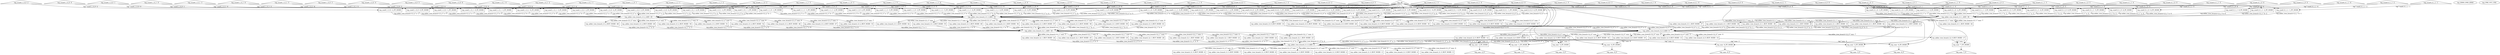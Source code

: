 digraph G {
	ranksep=.25;
	"top_clk" [shape=triangle];
	"top_clk" -> "top_sum0_0_0_0~0_FF_NODE";
	"top_sum0_0_0_0~0_FF_NODE" [shape=box];
	"top_sum0_0_0_0~0_FF_NODE" -> "top_adder_tree_branch_L3_0_ADD~27"[label="top.adder_tree_branch+L3_0^a~0"];
	"top_adder_tree_branch_L3_0_ADD~27"
	"top_adder_tree_branch_L3_0_ADD~27" -> "top_adder_tree_branch_L3_0_BUF_NODE~28"[label="top.adder_tree_branch+L3_0^sum~0"];
	"top_adder_tree_branch_L3_0_BUF_NODE~28" [shape=box];
	"top_adder_tree_branch_L3_0_BUF_NODE~28" -> "top_adder_tree_branch_L2_0_ADD~9"[label="top.adder_tree_branch+L2_0^a~0"];
	"top_adder_tree_branch_L2_0_ADD~9"
	"top_adder_tree_branch_L2_0_ADD~9" -> "top_adder_tree_branch_L2_0_BUF_NODE~10"[label="top.adder_tree_branch+L2_0^sum~0"];
	"top_adder_tree_branch_L2_0_BUF_NODE~10" [shape=box];
	"top_adder_tree_branch_L2_0_BUF_NODE~10" -> "top_sum~0_FF_NODE"[label="top^sum~0"];
	"top_sum~0_FF_NODE" [shape=box];
	"top_sum~0_FF_NODE" -> "top_sum~0_O";
	"top_sum~0_O" [shape=triangle];
	"top_adder_tree_branch_L2_0_BUF_NODE~10" -> "top_adder_tree_branch_L1_0_ADD~0"[label="top.adder_tree_branch+L1_0^a~0"];
	"top_adder_tree_branch_L1_0_ADD~0"
	"top_adder_tree_branch_L1_0_ADD~0" -> "top_adder_tree_branch_L1_0_BUF_NODE~1"[label="top.adder_tree_branch+L1_0^sum~0"];
	"top_adder_tree_branch_L1_0_BUF_NODE~1" [shape=box];
	"top_adder_tree_branch_L1_0_ADD~0" -> "top_adder_tree_branch_L1_0_BUF_NODE~2"[label="top.adder_tree_branch+L1_0^sum~1"];
	"top_adder_tree_branch_L1_0_BUF_NODE~2" [shape=box];
	"top_adder_tree_branch_L1_0_ADD~0" -> "top_adder_tree_branch_L1_0_BUF_NODE~3"[label="top.adder_tree_branch+L1_0^sum~2"];
	"top_adder_tree_branch_L1_0_BUF_NODE~3" [shape=box];
	"top_adder_tree_branch_L1_0_ADD~0" -> "top_adder_tree_branch_L1_0_BUF_NODE~4"[label="top.adder_tree_branch+L1_0^sum~3"];
	"top_adder_tree_branch_L1_0_BUF_NODE~4" [shape=box];
	"top_adder_tree_branch_L1_0_ADD~0" -> "top_adder_tree_branch_L1_0_BUF_NODE~5"[label="top.adder_tree_branch+L1_0^sum~4"];
	"top_adder_tree_branch_L1_0_BUF_NODE~5" [shape=box];
	"top_adder_tree_branch_L1_0_ADD~0" -> "top_adder_tree_branch_L1_0_BUF_NODE~6"[label="top.adder_tree_branch+L1_0^sum~5"];
	"top_adder_tree_branch_L1_0_BUF_NODE~6" [shape=box];
	"top_adder_tree_branch_L1_0_ADD~0" -> "top_adder_tree_branch_L1_0_BUF_NODE~7"[label="top.adder_tree_branch+L1_0^sum~6"];
	"top_adder_tree_branch_L1_0_BUF_NODE~7" [shape=box];
	"top_adder_tree_branch_L1_0_ADD~0" -> "top_adder_tree_branch_L1_0_BUF_NODE~8"[label="top.adder_tree_branch+L1_0^sum~7"];
	"top_adder_tree_branch_L1_0_BUF_NODE~8" [shape=box];
	"top_adder_tree_branch_L2_0_ADD~9" -> "top_adder_tree_branch_L2_0_BUF_NODE~11"[label="top.adder_tree_branch+L2_0^sum~1"];
	"top_adder_tree_branch_L2_0_BUF_NODE~11" [shape=box];
	"top_adder_tree_branch_L2_0_BUF_NODE~11" -> "top_sum~1_FF_NODE"[label="top^sum~1"];
	"top_sum~1_FF_NODE" [shape=box];
	"top_sum~1_FF_NODE" -> "top_sum~1_O";
	"top_sum~1_O" [shape=triangle];
	"top_adder_tree_branch_L2_0_BUF_NODE~11" -> "top_adder_tree_branch_L1_0_ADD~0"[label="top.adder_tree_branch+L1_0^a~1"];
	"top_adder_tree_branch_L2_0_ADD~9" -> "top_adder_tree_branch_L2_0_BUF_NODE~12"[label="top.adder_tree_branch+L2_0^sum~2"];
	"top_adder_tree_branch_L2_0_BUF_NODE~12" [shape=box];
	"top_adder_tree_branch_L2_0_BUF_NODE~12" -> "top_sum~2_FF_NODE"[label="top^sum~2"];
	"top_sum~2_FF_NODE" [shape=box];
	"top_sum~2_FF_NODE" -> "top_sum~2_O";
	"top_sum~2_O" [shape=triangle];
	"top_adder_tree_branch_L2_0_BUF_NODE~12" -> "top_adder_tree_branch_L1_0_ADD~0"[label="top.adder_tree_branch+L1_0^a~2"];
	"top_adder_tree_branch_L2_0_ADD~9" -> "top_adder_tree_branch_L2_0_BUF_NODE~13"[label="top.adder_tree_branch+L2_0^sum~3"];
	"top_adder_tree_branch_L2_0_BUF_NODE~13" [shape=box];
	"top_adder_tree_branch_L2_0_BUF_NODE~13" -> "top_sum~3_FF_NODE"[label="top^sum~3"];
	"top_sum~3_FF_NODE" [shape=box];
	"top_sum~3_FF_NODE" -> "top_sum~3_O";
	"top_sum~3_O" [shape=triangle];
	"top_adder_tree_branch_L2_0_BUF_NODE~13" -> "top_adder_tree_branch_L1_0_ADD~0"[label="top.adder_tree_branch+L1_0^a~3"];
	"top_adder_tree_branch_L2_0_ADD~9" -> "top_adder_tree_branch_L2_0_BUF_NODE~14"[label="top.adder_tree_branch+L2_0^sum~4"];
	"top_adder_tree_branch_L2_0_BUF_NODE~14" [shape=box];
	"top_adder_tree_branch_L2_0_BUF_NODE~14" -> "top_sum~4_FF_NODE"[label="top^sum~4"];
	"top_sum~4_FF_NODE" [shape=box];
	"top_sum~4_FF_NODE" -> "top_sum~4_O";
	"top_sum~4_O" [shape=triangle];
	"top_adder_tree_branch_L2_0_BUF_NODE~14" -> "top_adder_tree_branch_L1_0_ADD~0"[label="top.adder_tree_branch+L1_0^a~4"];
	"top_adder_tree_branch_L2_0_ADD~9" -> "top_adder_tree_branch_L2_0_BUF_NODE~15"[label="top.adder_tree_branch+L2_0^sum~5"];
	"top_adder_tree_branch_L2_0_BUF_NODE~15" [shape=box];
	"top_adder_tree_branch_L2_0_BUF_NODE~15" -> "top_sum~5_FF_NODE"[label="top^sum~5"];
	"top_sum~5_FF_NODE" [shape=box];
	"top_sum~5_FF_NODE" -> "top_sum~5_O";
	"top_sum~5_O" [shape=triangle];
	"top_adder_tree_branch_L2_0_BUF_NODE~15" -> "top_adder_tree_branch_L1_0_ADD~0"[label="top.adder_tree_branch+L1_0^a~5"];
	"top_adder_tree_branch_L2_0_ADD~9" -> "top_adder_tree_branch_L2_0_BUF_NODE~16"[label="top.adder_tree_branch+L2_0^sum~6"];
	"top_adder_tree_branch_L2_0_BUF_NODE~16" [shape=box];
	"top_adder_tree_branch_L2_0_BUF_NODE~16" -> "top_sum~6_FF_NODE"[label="top^sum~6"];
	"top_sum~6_FF_NODE" [shape=box];
	"top_sum~6_FF_NODE" -> "top_sum~6_O";
	"top_sum~6_O" [shape=triangle];
	"top_adder_tree_branch_L2_0_BUF_NODE~16" -> "top_adder_tree_branch_L1_0_ADD~0"[label="top.adder_tree_branch+L1_0^a~6"];
	"top_adder_tree_branch_L2_0_ADD~9" -> "top_adder_tree_branch_L2_0_BUF_NODE~17"[label="top.adder_tree_branch+L2_0^sum~7"];
	"top_adder_tree_branch_L2_0_BUF_NODE~17" [shape=box];
	"top_adder_tree_branch_L2_0_BUF_NODE~17" -> "top_sum~7_FF_NODE"[label="top^sum~7"];
	"top_sum~7_FF_NODE" [shape=box];
	"top_sum~7_FF_NODE" -> "top_sum~7_O";
	"top_sum~7_O" [shape=triangle];
	"top_adder_tree_branch_L3_0_ADD~27" -> "top_adder_tree_branch_L3_0_BUF_NODE~29"[label="top.adder_tree_branch+L3_0^sum~1"];
	"top_adder_tree_branch_L3_0_BUF_NODE~29" [shape=box];
	"top_adder_tree_branch_L3_0_BUF_NODE~29" -> "top_adder_tree_branch_L2_0_ADD~9"[label="top.adder_tree_branch+L2_0^a~1"];
	"top_adder_tree_branch_L3_0_ADD~27" -> "top_adder_tree_branch_L3_0_BUF_NODE~30"[label="top.adder_tree_branch+L3_0^sum~2"];
	"top_adder_tree_branch_L3_0_BUF_NODE~30" [shape=box];
	"top_adder_tree_branch_L3_0_BUF_NODE~30" -> "top_adder_tree_branch_L2_0_ADD~9"[label="top.adder_tree_branch+L2_0^a~2"];
	"top_adder_tree_branch_L3_0_ADD~27" -> "top_adder_tree_branch_L3_0_BUF_NODE~31"[label="top.adder_tree_branch+L3_0^sum~3"];
	"top_adder_tree_branch_L3_0_BUF_NODE~31" [shape=box];
	"top_adder_tree_branch_L3_0_BUF_NODE~31" -> "top_adder_tree_branch_L2_0_ADD~9"[label="top.adder_tree_branch+L2_0^a~3"];
	"top_adder_tree_branch_L3_0_ADD~27" -> "top_adder_tree_branch_L3_0_BUF_NODE~32"[label="top.adder_tree_branch+L3_0^sum~4"];
	"top_adder_tree_branch_L3_0_BUF_NODE~32" [shape=box];
	"top_adder_tree_branch_L3_0_BUF_NODE~32" -> "top_adder_tree_branch_L2_0_ADD~9"[label="top.adder_tree_branch+L2_0^a~4"];
	"top_adder_tree_branch_L3_0_ADD~27" -> "top_adder_tree_branch_L3_0_BUF_NODE~33"[label="top.adder_tree_branch+L3_0^sum~5"];
	"top_adder_tree_branch_L3_0_BUF_NODE~33" [shape=box];
	"top_adder_tree_branch_L3_0_BUF_NODE~33" -> "top_adder_tree_branch_L2_0_ADD~9"[label="top.adder_tree_branch+L2_0^a~5"];
	"top_adder_tree_branch_L3_0_ADD~27" -> "top_adder_tree_branch_L3_0_BUF_NODE~34"[label="top.adder_tree_branch+L3_0^sum~6"];
	"top_adder_tree_branch_L3_0_BUF_NODE~34" [shape=box];
	"top_adder_tree_branch_L3_0_BUF_NODE~34" -> "top_adder_tree_branch_L2_0_ADD~9"[label="top.adder_tree_branch+L2_0^a~6"];
	"top_adder_tree_branch_L3_0_ADD~27" -> "top_adder_tree_branch_L3_0_BUF_NODE~35"[label="top.adder_tree_branch+L3_0^sum~7"];
	"top_adder_tree_branch_L3_0_BUF_NODE~35" [shape=box];
	"top_clk" -> "top_sum0_0_0_0~1_FF_NODE";
	"top_sum0_0_0_0~1_FF_NODE" [shape=box];
	"top_sum0_0_0_0~1_FF_NODE" -> "top_adder_tree_branch_L3_0_ADD~27"[label="top.adder_tree_branch+L3_0^a~1"];
	"top_clk" -> "top_sum0_0_0_0~2_FF_NODE";
	"top_sum0_0_0_0~2_FF_NODE" [shape=box];
	"top_sum0_0_0_0~2_FF_NODE" -> "top_adder_tree_branch_L3_0_ADD~27"[label="top.adder_tree_branch+L3_0^a~2"];
	"top_clk" -> "top_sum0_0_0_0~3_FF_NODE";
	"top_sum0_0_0_0~3_FF_NODE" [shape=box];
	"top_sum0_0_0_0~3_FF_NODE" -> "top_adder_tree_branch_L3_0_ADD~27"[label="top.adder_tree_branch+L3_0^a~3"];
	"top_clk" -> "top_sum0_0_0_0~4_FF_NODE";
	"top_sum0_0_0_0~4_FF_NODE" [shape=box];
	"top_sum0_0_0_0~4_FF_NODE" -> "top_adder_tree_branch_L3_0_ADD~27"[label="top.adder_tree_branch+L3_0^a~4"];
	"top_clk" -> "top_sum0_0_0_0~5_FF_NODE";
	"top_sum0_0_0_0~5_FF_NODE" [shape=box];
	"top_sum0_0_0_0~5_FF_NODE" -> "top_adder_tree_branch_L3_0_ADD~27"[label="top.adder_tree_branch+L3_0^a~5"];
	"top_clk" -> "top_sum0_0_0_0~6_FF_NODE";
	"top_sum0_0_0_0~6_FF_NODE" [shape=box];
	"top_sum0_0_0_0~6_FF_NODE" -> "top_adder_tree_branch_L3_0_ADD~27"[label="top.adder_tree_branch+L3_0^a~6"];
	"top_clk" -> "top_sum0_0_0_1~0_FF_NODE";
	"top_sum0_0_0_1~0_FF_NODE" [shape=box];
	"top_sum0_0_0_1~0_FF_NODE" -> "top_adder_tree_branch_L3_0_ADD~27"[label="top.adder_tree_branch+L3_0^b~0"];
	"top_clk" -> "top_sum0_0_0_1~1_FF_NODE";
	"top_sum0_0_0_1~1_FF_NODE" [shape=box];
	"top_sum0_0_0_1~1_FF_NODE" -> "top_adder_tree_branch_L3_0_ADD~27"[label="top.adder_tree_branch+L3_0^b~1"];
	"top_clk" -> "top_sum0_0_0_1~2_FF_NODE";
	"top_sum0_0_0_1~2_FF_NODE" [shape=box];
	"top_sum0_0_0_1~2_FF_NODE" -> "top_adder_tree_branch_L3_0_ADD~27"[label="top.adder_tree_branch+L3_0^b~2"];
	"top_clk" -> "top_sum0_0_0_1~3_FF_NODE";
	"top_sum0_0_0_1~3_FF_NODE" [shape=box];
	"top_sum0_0_0_1~3_FF_NODE" -> "top_adder_tree_branch_L3_0_ADD~27"[label="top.adder_tree_branch+L3_0^b~3"];
	"top_clk" -> "top_sum0_0_0_1~4_FF_NODE";
	"top_sum0_0_0_1~4_FF_NODE" [shape=box];
	"top_sum0_0_0_1~4_FF_NODE" -> "top_adder_tree_branch_L3_0_ADD~27"[label="top.adder_tree_branch+L3_0^b~4"];
	"top_clk" -> "top_sum0_0_0_1~5_FF_NODE";
	"top_sum0_0_0_1~5_FF_NODE" [shape=box];
	"top_sum0_0_0_1~5_FF_NODE" -> "top_adder_tree_branch_L3_0_ADD~27"[label="top.adder_tree_branch+L3_0^b~5"];
	"top_clk" -> "top_sum0_0_0_1~6_FF_NODE";
	"top_sum0_0_0_1~6_FF_NODE" [shape=box];
	"top_sum0_0_0_1~6_FF_NODE" -> "top_adder_tree_branch_L3_0_ADD~27"[label="top.adder_tree_branch+L3_0^b~6"];
	"top_clk" -> "top_sum0_0_1_0~0_FF_NODE";
	"top_sum0_0_1_0~0_FF_NODE" [shape=box];
	"top_sum0_0_1_0~0_FF_NODE" -> "top_adder_tree_branch_L3_1_ADD~36"[label="top.adder_tree_branch+L3_1^a~0"];
	"top_adder_tree_branch_L3_1_ADD~36"
	"top_adder_tree_branch_L3_1_ADD~36" -> "top_adder_tree_branch_L3_1_BUF_NODE~37"[label="top.adder_tree_branch+L3_1^sum~0"];
	"top_adder_tree_branch_L3_1_BUF_NODE~37" [shape=box];
	"top_adder_tree_branch_L3_1_BUF_NODE~37" -> "top_adder_tree_branch_L2_0_ADD~9"[label="top.adder_tree_branch+L2_0^b~0"];
	"top_adder_tree_branch_L3_1_ADD~36" -> "top_adder_tree_branch_L3_1_BUF_NODE~38"[label="top.adder_tree_branch+L3_1^sum~1"];
	"top_adder_tree_branch_L3_1_BUF_NODE~38" [shape=box];
	"top_adder_tree_branch_L3_1_BUF_NODE~38" -> "top_adder_tree_branch_L2_0_ADD~9"[label="top.adder_tree_branch+L2_0^b~1"];
	"top_adder_tree_branch_L3_1_ADD~36" -> "top_adder_tree_branch_L3_1_BUF_NODE~39"[label="top.adder_tree_branch+L3_1^sum~2"];
	"top_adder_tree_branch_L3_1_BUF_NODE~39" [shape=box];
	"top_adder_tree_branch_L3_1_BUF_NODE~39" -> "top_adder_tree_branch_L2_0_ADD~9"[label="top.adder_tree_branch+L2_0^b~2"];
	"top_adder_tree_branch_L3_1_ADD~36" -> "top_adder_tree_branch_L3_1_BUF_NODE~40"[label="top.adder_tree_branch+L3_1^sum~3"];
	"top_adder_tree_branch_L3_1_BUF_NODE~40" [shape=box];
	"top_adder_tree_branch_L3_1_BUF_NODE~40" -> "top_adder_tree_branch_L2_0_ADD~9"[label="top.adder_tree_branch+L2_0^b~3"];
	"top_adder_tree_branch_L3_1_ADD~36" -> "top_adder_tree_branch_L3_1_BUF_NODE~41"[label="top.adder_tree_branch+L3_1^sum~4"];
	"top_adder_tree_branch_L3_1_BUF_NODE~41" [shape=box];
	"top_adder_tree_branch_L3_1_BUF_NODE~41" -> "top_adder_tree_branch_L2_0_ADD~9"[label="top.adder_tree_branch+L2_0^b~4"];
	"top_adder_tree_branch_L3_1_ADD~36" -> "top_adder_tree_branch_L3_1_BUF_NODE~42"[label="top.adder_tree_branch+L3_1^sum~5"];
	"top_adder_tree_branch_L3_1_BUF_NODE~42" [shape=box];
	"top_adder_tree_branch_L3_1_BUF_NODE~42" -> "top_adder_tree_branch_L2_0_ADD~9"[label="top.adder_tree_branch+L2_0^b~5"];
	"top_adder_tree_branch_L3_1_ADD~36" -> "top_adder_tree_branch_L3_1_BUF_NODE~43"[label="top.adder_tree_branch+L3_1^sum~6"];
	"top_adder_tree_branch_L3_1_BUF_NODE~43" [shape=box];
	"top_adder_tree_branch_L3_1_BUF_NODE~43" -> "top_adder_tree_branch_L2_0_ADD~9"[label="top.adder_tree_branch+L2_0^b~6"];
	"top_adder_tree_branch_L3_1_ADD~36" -> "top_adder_tree_branch_L3_1_BUF_NODE~44"[label="top.adder_tree_branch+L3_1^sum~7"];
	"top_adder_tree_branch_L3_1_BUF_NODE~44" [shape=box];
	"top_clk" -> "top_sum0_0_1_0~1_FF_NODE";
	"top_sum0_0_1_0~1_FF_NODE" [shape=box];
	"top_sum0_0_1_0~1_FF_NODE" -> "top_adder_tree_branch_L3_1_ADD~36"[label="top.adder_tree_branch+L3_1^a~1"];
	"top_clk" -> "top_sum0_0_1_0~2_FF_NODE";
	"top_sum0_0_1_0~2_FF_NODE" [shape=box];
	"top_sum0_0_1_0~2_FF_NODE" -> "top_adder_tree_branch_L3_1_ADD~36"[label="top.adder_tree_branch+L3_1^a~2"];
	"top_clk" -> "top_sum0_0_1_0~3_FF_NODE";
	"top_sum0_0_1_0~3_FF_NODE" [shape=box];
	"top_sum0_0_1_0~3_FF_NODE" -> "top_adder_tree_branch_L3_1_ADD~36"[label="top.adder_tree_branch+L3_1^a~3"];
	"top_clk" -> "top_sum0_0_1_0~4_FF_NODE";
	"top_sum0_0_1_0~4_FF_NODE" [shape=box];
	"top_sum0_0_1_0~4_FF_NODE" -> "top_adder_tree_branch_L3_1_ADD~36"[label="top.adder_tree_branch+L3_1^a~4"];
	"top_clk" -> "top_sum0_0_1_0~5_FF_NODE";
	"top_sum0_0_1_0~5_FF_NODE" [shape=box];
	"top_sum0_0_1_0~5_FF_NODE" -> "top_adder_tree_branch_L3_1_ADD~36"[label="top.adder_tree_branch+L3_1^a~5"];
	"top_clk" -> "top_sum0_0_1_0~6_FF_NODE";
	"top_sum0_0_1_0~6_FF_NODE" [shape=box];
	"top_sum0_0_1_0~6_FF_NODE" -> "top_adder_tree_branch_L3_1_ADD~36"[label="top.adder_tree_branch+L3_1^a~6"];
	"top_clk" -> "top_sum0_0_1_1~0_FF_NODE";
	"top_sum0_0_1_1~0_FF_NODE" [shape=box];
	"top_sum0_0_1_1~0_FF_NODE" -> "top_adder_tree_branch_L3_1_ADD~36"[label="top.adder_tree_branch+L3_1^b~0"];
	"top_clk" -> "top_sum0_0_1_1~1_FF_NODE";
	"top_sum0_0_1_1~1_FF_NODE" [shape=box];
	"top_sum0_0_1_1~1_FF_NODE" -> "top_adder_tree_branch_L3_1_ADD~36"[label="top.adder_tree_branch+L3_1^b~1"];
	"top_clk" -> "top_sum0_0_1_1~2_FF_NODE";
	"top_sum0_0_1_1~2_FF_NODE" [shape=box];
	"top_sum0_0_1_1~2_FF_NODE" -> "top_adder_tree_branch_L3_1_ADD~36"[label="top.adder_tree_branch+L3_1^b~2"];
	"top_clk" -> "top_sum0_0_1_1~3_FF_NODE";
	"top_sum0_0_1_1~3_FF_NODE" [shape=box];
	"top_sum0_0_1_1~3_FF_NODE" -> "top_adder_tree_branch_L3_1_ADD~36"[label="top.adder_tree_branch+L3_1^b~3"];
	"top_clk" -> "top_sum0_0_1_1~4_FF_NODE";
	"top_sum0_0_1_1~4_FF_NODE" [shape=box];
	"top_sum0_0_1_1~4_FF_NODE" -> "top_adder_tree_branch_L3_1_ADD~36"[label="top.adder_tree_branch+L3_1^b~4"];
	"top_clk" -> "top_sum0_0_1_1~5_FF_NODE";
	"top_sum0_0_1_1~5_FF_NODE" [shape=box];
	"top_sum0_0_1_1~5_FF_NODE" -> "top_adder_tree_branch_L3_1_ADD~36"[label="top.adder_tree_branch+L3_1^b~5"];
	"top_clk" -> "top_sum0_0_1_1~6_FF_NODE";
	"top_sum0_0_1_1~6_FF_NODE" [shape=box];
	"top_sum0_0_1_1~6_FF_NODE" -> "top_adder_tree_branch_L3_1_ADD~36"[label="top.adder_tree_branch+L3_1^b~6"];
	"top_clk" -> "top_sum0_1_0_0~0_FF_NODE";
	"top_sum0_1_0_0~0_FF_NODE" [shape=box];
	"top_sum0_1_0_0~0_FF_NODE" -> "top_adder_tree_branch_L3_2_ADD~45"[label="top.adder_tree_branch+L3_2^a~0"];
	"top_adder_tree_branch_L3_2_ADD~45"
	"top_adder_tree_branch_L3_2_ADD~45" -> "top_adder_tree_branch_L3_2_BUF_NODE~46"[label="top.adder_tree_branch+L3_2^sum~0"];
	"top_adder_tree_branch_L3_2_BUF_NODE~46" [shape=box];
	"top_adder_tree_branch_L3_2_BUF_NODE~46" -> "top_adder_tree_branch_L2_1_ADD~18"[label="top.adder_tree_branch+L2_1^a~0"];
	"top_adder_tree_branch_L2_1_ADD~18"
	"top_adder_tree_branch_L2_1_ADD~18" -> "top_adder_tree_branch_L2_1_BUF_NODE~19"[label="top.adder_tree_branch+L2_1^sum~0"];
	"top_adder_tree_branch_L2_1_BUF_NODE~19" [shape=box];
	"top_adder_tree_branch_L2_1_BUF_NODE~19" -> "top_adder_tree_branch_L1_0_ADD~0"[label="top.adder_tree_branch+L1_0^b~0"];
	"top_adder_tree_branch_L2_1_ADD~18" -> "top_adder_tree_branch_L2_1_BUF_NODE~20"[label="top.adder_tree_branch+L2_1^sum~1"];
	"top_adder_tree_branch_L2_1_BUF_NODE~20" [shape=box];
	"top_adder_tree_branch_L2_1_BUF_NODE~20" -> "top_adder_tree_branch_L1_0_ADD~0"[label="top.adder_tree_branch+L1_0^b~1"];
	"top_adder_tree_branch_L2_1_ADD~18" -> "top_adder_tree_branch_L2_1_BUF_NODE~21"[label="top.adder_tree_branch+L2_1^sum~2"];
	"top_adder_tree_branch_L2_1_BUF_NODE~21" [shape=box];
	"top_adder_tree_branch_L2_1_BUF_NODE~21" -> "top_adder_tree_branch_L1_0_ADD~0"[label="top.adder_tree_branch+L1_0^b~2"];
	"top_adder_tree_branch_L2_1_ADD~18" -> "top_adder_tree_branch_L2_1_BUF_NODE~22"[label="top.adder_tree_branch+L2_1^sum~3"];
	"top_adder_tree_branch_L2_1_BUF_NODE~22" [shape=box];
	"top_adder_tree_branch_L2_1_BUF_NODE~22" -> "top_adder_tree_branch_L1_0_ADD~0"[label="top.adder_tree_branch+L1_0^b~3"];
	"top_adder_tree_branch_L2_1_ADD~18" -> "top_adder_tree_branch_L2_1_BUF_NODE~23"[label="top.adder_tree_branch+L2_1^sum~4"];
	"top_adder_tree_branch_L2_1_BUF_NODE~23" [shape=box];
	"top_adder_tree_branch_L2_1_BUF_NODE~23" -> "top_adder_tree_branch_L1_0_ADD~0"[label="top.adder_tree_branch+L1_0^b~4"];
	"top_adder_tree_branch_L2_1_ADD~18" -> "top_adder_tree_branch_L2_1_BUF_NODE~24"[label="top.adder_tree_branch+L2_1^sum~5"];
	"top_adder_tree_branch_L2_1_BUF_NODE~24" [shape=box];
	"top_adder_tree_branch_L2_1_BUF_NODE~24" -> "top_adder_tree_branch_L1_0_ADD~0"[label="top.adder_tree_branch+L1_0^b~5"];
	"top_adder_tree_branch_L2_1_ADD~18" -> "top_adder_tree_branch_L2_1_BUF_NODE~25"[label="top.adder_tree_branch+L2_1^sum~6"];
	"top_adder_tree_branch_L2_1_BUF_NODE~25" [shape=box];
	"top_adder_tree_branch_L2_1_BUF_NODE~25" -> "top_adder_tree_branch_L1_0_ADD~0"[label="top.adder_tree_branch+L1_0^b~6"];
	"top_adder_tree_branch_L2_1_ADD~18" -> "top_adder_tree_branch_L2_1_BUF_NODE~26"[label="top.adder_tree_branch+L2_1^sum~7"];
	"top_adder_tree_branch_L2_1_BUF_NODE~26" [shape=box];
	"top_adder_tree_branch_L3_2_ADD~45" -> "top_adder_tree_branch_L3_2_BUF_NODE~47"[label="top.adder_tree_branch+L3_2^sum~1"];
	"top_adder_tree_branch_L3_2_BUF_NODE~47" [shape=box];
	"top_adder_tree_branch_L3_2_BUF_NODE~47" -> "top_adder_tree_branch_L2_1_ADD~18"[label="top.adder_tree_branch+L2_1^a~1"];
	"top_adder_tree_branch_L3_2_ADD~45" -> "top_adder_tree_branch_L3_2_BUF_NODE~48"[label="top.adder_tree_branch+L3_2^sum~2"];
	"top_adder_tree_branch_L3_2_BUF_NODE~48" [shape=box];
	"top_adder_tree_branch_L3_2_BUF_NODE~48" -> "top_adder_tree_branch_L2_1_ADD~18"[label="top.adder_tree_branch+L2_1^a~2"];
	"top_adder_tree_branch_L3_2_ADD~45" -> "top_adder_tree_branch_L3_2_BUF_NODE~49"[label="top.adder_tree_branch+L3_2^sum~3"];
	"top_adder_tree_branch_L3_2_BUF_NODE~49" [shape=box];
	"top_adder_tree_branch_L3_2_BUF_NODE~49" -> "top_adder_tree_branch_L2_1_ADD~18"[label="top.adder_tree_branch+L2_1^a~3"];
	"top_adder_tree_branch_L3_2_ADD~45" -> "top_adder_tree_branch_L3_2_BUF_NODE~50"[label="top.adder_tree_branch+L3_2^sum~4"];
	"top_adder_tree_branch_L3_2_BUF_NODE~50" [shape=box];
	"top_adder_tree_branch_L3_2_BUF_NODE~50" -> "top_adder_tree_branch_L2_1_ADD~18"[label="top.adder_tree_branch+L2_1^a~4"];
	"top_adder_tree_branch_L3_2_ADD~45" -> "top_adder_tree_branch_L3_2_BUF_NODE~51"[label="top.adder_tree_branch+L3_2^sum~5"];
	"top_adder_tree_branch_L3_2_BUF_NODE~51" [shape=box];
	"top_adder_tree_branch_L3_2_BUF_NODE~51" -> "top_adder_tree_branch_L2_1_ADD~18"[label="top.adder_tree_branch+L2_1^a~5"];
	"top_adder_tree_branch_L3_2_ADD~45" -> "top_adder_tree_branch_L3_2_BUF_NODE~52"[label="top.adder_tree_branch+L3_2^sum~6"];
	"top_adder_tree_branch_L3_2_BUF_NODE~52" [shape=box];
	"top_adder_tree_branch_L3_2_BUF_NODE~52" -> "top_adder_tree_branch_L2_1_ADD~18"[label="top.adder_tree_branch+L2_1^a~6"];
	"top_adder_tree_branch_L3_2_ADD~45" -> "top_adder_tree_branch_L3_2_BUF_NODE~53"[label="top.adder_tree_branch+L3_2^sum~7"];
	"top_adder_tree_branch_L3_2_BUF_NODE~53" [shape=box];
	"top_clk" -> "top_sum0_1_0_0~1_FF_NODE";
	"top_sum0_1_0_0~1_FF_NODE" [shape=box];
	"top_sum0_1_0_0~1_FF_NODE" -> "top_adder_tree_branch_L3_2_ADD~45"[label="top.adder_tree_branch+L3_2^a~1"];
	"top_clk" -> "top_sum0_1_0_0~2_FF_NODE";
	"top_sum0_1_0_0~2_FF_NODE" [shape=box];
	"top_sum0_1_0_0~2_FF_NODE" -> "top_adder_tree_branch_L3_2_ADD~45"[label="top.adder_tree_branch+L3_2^a~2"];
	"top_clk" -> "top_sum0_1_0_0~3_FF_NODE";
	"top_sum0_1_0_0~3_FF_NODE" [shape=box];
	"top_sum0_1_0_0~3_FF_NODE" -> "top_adder_tree_branch_L3_2_ADD~45"[label="top.adder_tree_branch+L3_2^a~3"];
	"top_clk" -> "top_sum0_1_0_0~4_FF_NODE";
	"top_sum0_1_0_0~4_FF_NODE" [shape=box];
	"top_sum0_1_0_0~4_FF_NODE" -> "top_adder_tree_branch_L3_2_ADD~45"[label="top.adder_tree_branch+L3_2^a~4"];
	"top_clk" -> "top_sum0_1_0_0~5_FF_NODE";
	"top_sum0_1_0_0~5_FF_NODE" [shape=box];
	"top_sum0_1_0_0~5_FF_NODE" -> "top_adder_tree_branch_L3_2_ADD~45"[label="top.adder_tree_branch+L3_2^a~5"];
	"top_clk" -> "top_sum0_1_0_0~6_FF_NODE";
	"top_sum0_1_0_0~6_FF_NODE" [shape=box];
	"top_sum0_1_0_0~6_FF_NODE" -> "top_adder_tree_branch_L3_2_ADD~45"[label="top.adder_tree_branch+L3_2^a~6"];
	"top_clk" -> "top_sum0_1_0_1~0_FF_NODE";
	"top_sum0_1_0_1~0_FF_NODE" [shape=box];
	"top_sum0_1_0_1~0_FF_NODE" -> "top_adder_tree_branch_L3_2_ADD~45"[label="top.adder_tree_branch+L3_2^b~0"];
	"top_clk" -> "top_sum0_1_0_1~1_FF_NODE";
	"top_sum0_1_0_1~1_FF_NODE" [shape=box];
	"top_sum0_1_0_1~1_FF_NODE" -> "top_adder_tree_branch_L3_2_ADD~45"[label="top.adder_tree_branch+L3_2^b~1"];
	"top_clk" -> "top_sum0_1_0_1~2_FF_NODE";
	"top_sum0_1_0_1~2_FF_NODE" [shape=box];
	"top_sum0_1_0_1~2_FF_NODE" -> "top_adder_tree_branch_L3_2_ADD~45"[label="top.adder_tree_branch+L3_2^b~2"];
	"top_clk" -> "top_sum0_1_0_1~3_FF_NODE";
	"top_sum0_1_0_1~3_FF_NODE" [shape=box];
	"top_sum0_1_0_1~3_FF_NODE" -> "top_adder_tree_branch_L3_2_ADD~45"[label="top.adder_tree_branch+L3_2^b~3"];
	"top_clk" -> "top_sum0_1_0_1~4_FF_NODE";
	"top_sum0_1_0_1~4_FF_NODE" [shape=box];
	"top_sum0_1_0_1~4_FF_NODE" -> "top_adder_tree_branch_L3_2_ADD~45"[label="top.adder_tree_branch+L3_2^b~4"];
	"top_clk" -> "top_sum0_1_0_1~5_FF_NODE";
	"top_sum0_1_0_1~5_FF_NODE" [shape=box];
	"top_sum0_1_0_1~5_FF_NODE" -> "top_adder_tree_branch_L3_2_ADD~45"[label="top.adder_tree_branch+L3_2^b~5"];
	"top_clk" -> "top_sum0_1_0_1~6_FF_NODE";
	"top_sum0_1_0_1~6_FF_NODE" [shape=box];
	"top_sum0_1_0_1~6_FF_NODE" -> "top_adder_tree_branch_L3_2_ADD~45"[label="top.adder_tree_branch+L3_2^b~6"];
	"top_clk" -> "top_sum0_1_1_0~0_FF_NODE";
	"top_sum0_1_1_0~0_FF_NODE" [shape=box];
	"top_sum0_1_1_0~0_FF_NODE" -> "top_adder_tree_branch_L3_3_ADD~54"[label="top.adder_tree_branch+L3_3^a~0"];
	"top_adder_tree_branch_L3_3_ADD~54"
	"top_adder_tree_branch_L3_3_ADD~54" -> "top_adder_tree_branch_L3_3_BUF_NODE~55"[label="top.adder_tree_branch+L3_3^sum~0"];
	"top_adder_tree_branch_L3_3_BUF_NODE~55" [shape=box];
	"top_adder_tree_branch_L3_3_BUF_NODE~55" -> "top_adder_tree_branch_L2_1_ADD~18"[label="top.adder_tree_branch+L2_1^b~0"];
	"top_adder_tree_branch_L3_3_ADD~54" -> "top_adder_tree_branch_L3_3_BUF_NODE~56"[label="top.adder_tree_branch+L3_3^sum~1"];
	"top_adder_tree_branch_L3_3_BUF_NODE~56" [shape=box];
	"top_adder_tree_branch_L3_3_BUF_NODE~56" -> "top_adder_tree_branch_L2_1_ADD~18"[label="top.adder_tree_branch+L2_1^b~1"];
	"top_adder_tree_branch_L3_3_ADD~54" -> "top_adder_tree_branch_L3_3_BUF_NODE~57"[label="top.adder_tree_branch+L3_3^sum~2"];
	"top_adder_tree_branch_L3_3_BUF_NODE~57" [shape=box];
	"top_adder_tree_branch_L3_3_BUF_NODE~57" -> "top_adder_tree_branch_L2_1_ADD~18"[label="top.adder_tree_branch+L2_1^b~2"];
	"top_adder_tree_branch_L3_3_ADD~54" -> "top_adder_tree_branch_L3_3_BUF_NODE~58"[label="top.adder_tree_branch+L3_3^sum~3"];
	"top_adder_tree_branch_L3_3_BUF_NODE~58" [shape=box];
	"top_adder_tree_branch_L3_3_BUF_NODE~58" -> "top_adder_tree_branch_L2_1_ADD~18"[label="top.adder_tree_branch+L2_1^b~3"];
	"top_adder_tree_branch_L3_3_ADD~54" -> "top_adder_tree_branch_L3_3_BUF_NODE~59"[label="top.adder_tree_branch+L3_3^sum~4"];
	"top_adder_tree_branch_L3_3_BUF_NODE~59" [shape=box];
	"top_adder_tree_branch_L3_3_BUF_NODE~59" -> "top_adder_tree_branch_L2_1_ADD~18"[label="top.adder_tree_branch+L2_1^b~4"];
	"top_adder_tree_branch_L3_3_ADD~54" -> "top_adder_tree_branch_L3_3_BUF_NODE~60"[label="top.adder_tree_branch+L3_3^sum~5"];
	"top_adder_tree_branch_L3_3_BUF_NODE~60" [shape=box];
	"top_adder_tree_branch_L3_3_BUF_NODE~60" -> "top_adder_tree_branch_L2_1_ADD~18"[label="top.adder_tree_branch+L2_1^b~5"];
	"top_adder_tree_branch_L3_3_ADD~54" -> "top_adder_tree_branch_L3_3_BUF_NODE~61"[label="top.adder_tree_branch+L3_3^sum~6"];
	"top_adder_tree_branch_L3_3_BUF_NODE~61" [shape=box];
	"top_adder_tree_branch_L3_3_BUF_NODE~61" -> "top_adder_tree_branch_L2_1_ADD~18"[label="top.adder_tree_branch+L2_1^b~6"];
	"top_adder_tree_branch_L3_3_ADD~54" -> "top_adder_tree_branch_L3_3_BUF_NODE~62"[label="top.adder_tree_branch+L3_3^sum~7"];
	"top_adder_tree_branch_L3_3_BUF_NODE~62" [shape=box];
	"top_clk" -> "top_sum0_1_1_0~1_FF_NODE";
	"top_sum0_1_1_0~1_FF_NODE" [shape=box];
	"top_sum0_1_1_0~1_FF_NODE" -> "top_adder_tree_branch_L3_3_ADD~54"[label="top.adder_tree_branch+L3_3^a~1"];
	"top_clk" -> "top_sum0_1_1_0~2_FF_NODE";
	"top_sum0_1_1_0~2_FF_NODE" [shape=box];
	"top_sum0_1_1_0~2_FF_NODE" -> "top_adder_tree_branch_L3_3_ADD~54"[label="top.adder_tree_branch+L3_3^a~2"];
	"top_clk" -> "top_sum0_1_1_0~3_FF_NODE";
	"top_sum0_1_1_0~3_FF_NODE" [shape=box];
	"top_sum0_1_1_0~3_FF_NODE" -> "top_adder_tree_branch_L3_3_ADD~54"[label="top.adder_tree_branch+L3_3^a~3"];
	"top_clk" -> "top_sum0_1_1_0~4_FF_NODE";
	"top_sum0_1_1_0~4_FF_NODE" [shape=box];
	"top_sum0_1_1_0~4_FF_NODE" -> "top_adder_tree_branch_L3_3_ADD~54"[label="top.adder_tree_branch+L3_3^a~4"];
	"top_clk" -> "top_sum0_1_1_0~5_FF_NODE";
	"top_sum0_1_1_0~5_FF_NODE" [shape=box];
	"top_sum0_1_1_0~5_FF_NODE" -> "top_adder_tree_branch_L3_3_ADD~54"[label="top.adder_tree_branch+L3_3^a~5"];
	"top_clk" -> "top_sum0_1_1_0~6_FF_NODE";
	"top_sum0_1_1_0~6_FF_NODE" [shape=box];
	"top_sum0_1_1_0~6_FF_NODE" -> "top_adder_tree_branch_L3_3_ADD~54"[label="top.adder_tree_branch+L3_3^a~6"];
	"top_clk" -> "top_sum0_1_1_1~0_FF_NODE";
	"top_sum0_1_1_1~0_FF_NODE" [shape=box];
	"top_sum0_1_1_1~0_FF_NODE" -> "top_adder_tree_branch_L3_3_ADD~54"[label="top.adder_tree_branch+L3_3^b~0"];
	"top_clk" -> "top_sum0_1_1_1~1_FF_NODE";
	"top_sum0_1_1_1~1_FF_NODE" [shape=box];
	"top_sum0_1_1_1~1_FF_NODE" -> "top_adder_tree_branch_L3_3_ADD~54"[label="top.adder_tree_branch+L3_3^b~1"];
	"top_clk" -> "top_sum0_1_1_1~2_FF_NODE";
	"top_sum0_1_1_1~2_FF_NODE" [shape=box];
	"top_sum0_1_1_1~2_FF_NODE" -> "top_adder_tree_branch_L3_3_ADD~54"[label="top.adder_tree_branch+L3_3^b~2"];
	"top_clk" -> "top_sum0_1_1_1~3_FF_NODE";
	"top_sum0_1_1_1~3_FF_NODE" [shape=box];
	"top_sum0_1_1_1~3_FF_NODE" -> "top_adder_tree_branch_L3_3_ADD~54"[label="top.adder_tree_branch+L3_3^b~3"];
	"top_clk" -> "top_sum0_1_1_1~4_FF_NODE";
	"top_sum0_1_1_1~4_FF_NODE" [shape=box];
	"top_sum0_1_1_1~4_FF_NODE" -> "top_adder_tree_branch_L3_3_ADD~54"[label="top.adder_tree_branch+L3_3^b~4"];
	"top_clk" -> "top_sum0_1_1_1~5_FF_NODE";
	"top_sum0_1_1_1~5_FF_NODE" [shape=box];
	"top_sum0_1_1_1~5_FF_NODE" -> "top_adder_tree_branch_L3_3_ADD~54"[label="top.adder_tree_branch+L3_3^b~5"];
	"top_clk" -> "top_sum0_1_1_1~6_FF_NODE";
	"top_sum0_1_1_1~6_FF_NODE" [shape=box];
	"top_sum0_1_1_1~6_FF_NODE" -> "top_adder_tree_branch_L3_3_ADD~54"[label="top.adder_tree_branch+L3_3^b~6"];
	"top_clk" -> "top_sum~0_FF_NODE";
	"top_clk" -> "top_sum~1_FF_NODE";
	"top_clk" -> "top_sum~2_FF_NODE";
	"top_clk" -> "top_sum~3_FF_NODE";
	"top_clk" -> "top_sum~4_FF_NODE";
	"top_clk" -> "top_sum~5_FF_NODE";
	"top_clk" -> "top_sum~6_FF_NODE";
	"top_clk" -> "top_sum~7_FF_NODE";
	"top_isum0_0_0_0~0" [shape=triangle];
	"top_isum0_0_0_0~0" -> "top_sum0_0_0_0~0_FF_NODE"[label="top^sum0_0_0_0~0"];
	"top_isum0_0_0_0~1" [shape=triangle];
	"top_isum0_0_0_0~1" -> "top_sum0_0_0_0~1_FF_NODE"[label="top^sum0_0_0_0~1"];
	"top_isum0_0_0_0~2" [shape=triangle];
	"top_isum0_0_0_0~2" -> "top_sum0_0_0_0~2_FF_NODE"[label="top^sum0_0_0_0~2"];
	"top_isum0_0_0_0~3" [shape=triangle];
	"top_isum0_0_0_0~3" -> "top_sum0_0_0_0~3_FF_NODE"[label="top^sum0_0_0_0~3"];
	"top_isum0_0_0_0~4" [shape=triangle];
	"top_isum0_0_0_0~4" -> "top_sum0_0_0_0~4_FF_NODE"[label="top^sum0_0_0_0~4"];
	"top_isum0_0_0_0~5" [shape=triangle];
	"top_isum0_0_0_0~5" -> "top_sum0_0_0_0~5_FF_NODE"[label="top^sum0_0_0_0~5"];
	"top_isum0_0_0_0~6" [shape=triangle];
	"top_isum0_0_0_0~6" -> "top_sum0_0_0_0~6_FF_NODE"[label="top^sum0_0_0_0~6"];
	"top_isum0_0_0_1~0" [shape=triangle];
	"top_isum0_0_0_1~0" -> "top_sum0_0_0_1~0_FF_NODE"[label="top^sum0_0_0_1~0"];
	"top_isum0_0_0_1~1" [shape=triangle];
	"top_isum0_0_0_1~1" -> "top_sum0_0_0_1~1_FF_NODE"[label="top^sum0_0_0_1~1"];
	"top_isum0_0_0_1~2" [shape=triangle];
	"top_isum0_0_0_1~2" -> "top_sum0_0_0_1~2_FF_NODE"[label="top^sum0_0_0_1~2"];
	"top_isum0_0_0_1~3" [shape=triangle];
	"top_isum0_0_0_1~3" -> "top_sum0_0_0_1~3_FF_NODE"[label="top^sum0_0_0_1~3"];
	"top_isum0_0_0_1~4" [shape=triangle];
	"top_isum0_0_0_1~4" -> "top_sum0_0_0_1~4_FF_NODE"[label="top^sum0_0_0_1~4"];
	"top_isum0_0_0_1~5" [shape=triangle];
	"top_isum0_0_0_1~5" -> "top_sum0_0_0_1~5_FF_NODE"[label="top^sum0_0_0_1~5"];
	"top_isum0_0_0_1~6" [shape=triangle];
	"top_isum0_0_0_1~6" -> "top_sum0_0_0_1~6_FF_NODE"[label="top^sum0_0_0_1~6"];
	"top_isum0_0_1_0~0" [shape=triangle];
	"top_isum0_0_1_0~0" -> "top_sum0_0_1_0~0_FF_NODE"[label="top^sum0_0_1_0~0"];
	"top_isum0_0_1_0~1" [shape=triangle];
	"top_isum0_0_1_0~1" -> "top_sum0_0_1_0~1_FF_NODE"[label="top^sum0_0_1_0~1"];
	"top_isum0_0_1_0~2" [shape=triangle];
	"top_isum0_0_1_0~2" -> "top_sum0_0_1_0~2_FF_NODE"[label="top^sum0_0_1_0~2"];
	"top_isum0_0_1_0~3" [shape=triangle];
	"top_isum0_0_1_0~3" -> "top_sum0_0_1_0~3_FF_NODE"[label="top^sum0_0_1_0~3"];
	"top_isum0_0_1_0~4" [shape=triangle];
	"top_isum0_0_1_0~4" -> "top_sum0_0_1_0~4_FF_NODE"[label="top^sum0_0_1_0~4"];
	"top_isum0_0_1_0~5" [shape=triangle];
	"top_isum0_0_1_0~5" -> "top_sum0_0_1_0~5_FF_NODE"[label="top^sum0_0_1_0~5"];
	"top_isum0_0_1_0~6" [shape=triangle];
	"top_isum0_0_1_0~6" -> "top_sum0_0_1_0~6_FF_NODE"[label="top^sum0_0_1_0~6"];
	"top_isum0_0_1_1~0" [shape=triangle];
	"top_isum0_0_1_1~0" -> "top_sum0_0_1_1~0_FF_NODE"[label="top^sum0_0_1_1~0"];
	"top_isum0_0_1_1~1" [shape=triangle];
	"top_isum0_0_1_1~1" -> "top_sum0_0_1_1~1_FF_NODE"[label="top^sum0_0_1_1~1"];
	"top_isum0_0_1_1~2" [shape=triangle];
	"top_isum0_0_1_1~2" -> "top_sum0_0_1_1~2_FF_NODE"[label="top^sum0_0_1_1~2"];
	"top_isum0_0_1_1~3" [shape=triangle];
	"top_isum0_0_1_1~3" -> "top_sum0_0_1_1~3_FF_NODE"[label="top^sum0_0_1_1~3"];
	"top_isum0_0_1_1~4" [shape=triangle];
	"top_isum0_0_1_1~4" -> "top_sum0_0_1_1~4_FF_NODE"[label="top^sum0_0_1_1~4"];
	"top_isum0_0_1_1~5" [shape=triangle];
	"top_isum0_0_1_1~5" -> "top_sum0_0_1_1~5_FF_NODE"[label="top^sum0_0_1_1~5"];
	"top_isum0_0_1_1~6" [shape=triangle];
	"top_isum0_0_1_1~6" -> "top_sum0_0_1_1~6_FF_NODE"[label="top^sum0_0_1_1~6"];
	"top_isum0_1_0_0~0" [shape=triangle];
	"top_isum0_1_0_0~0" -> "top_sum0_1_0_0~0_FF_NODE"[label="top^sum0_1_0_0~0"];
	"top_isum0_1_0_0~1" [shape=triangle];
	"top_isum0_1_0_0~1" -> "top_sum0_1_0_0~1_FF_NODE"[label="top^sum0_1_0_0~1"];
	"top_isum0_1_0_0~2" [shape=triangle];
	"top_isum0_1_0_0~2" -> "top_sum0_1_0_0~2_FF_NODE"[label="top^sum0_1_0_0~2"];
	"top_isum0_1_0_0~3" [shape=triangle];
	"top_isum0_1_0_0~3" -> "top_sum0_1_0_0~3_FF_NODE"[label="top^sum0_1_0_0~3"];
	"top_isum0_1_0_0~4" [shape=triangle];
	"top_isum0_1_0_0~4" -> "top_sum0_1_0_0~4_FF_NODE"[label="top^sum0_1_0_0~4"];
	"top_isum0_1_0_0~5" [shape=triangle];
	"top_isum0_1_0_0~5" -> "top_sum0_1_0_0~5_FF_NODE"[label="top^sum0_1_0_0~5"];
	"top_isum0_1_0_0~6" [shape=triangle];
	"top_isum0_1_0_0~6" -> "top_sum0_1_0_0~6_FF_NODE"[label="top^sum0_1_0_0~6"];
	"top_isum0_1_0_1~0" [shape=triangle];
	"top_isum0_1_0_1~0" -> "top_sum0_1_0_1~0_FF_NODE"[label="top^sum0_1_0_1~0"];
	"top_isum0_1_0_1~1" [shape=triangle];
	"top_isum0_1_0_1~1" -> "top_sum0_1_0_1~1_FF_NODE"[label="top^sum0_1_0_1~1"];
	"top_isum0_1_0_1~2" [shape=triangle];
	"top_isum0_1_0_1~2" -> "top_sum0_1_0_1~2_FF_NODE"[label="top^sum0_1_0_1~2"];
	"top_isum0_1_0_1~3" [shape=triangle];
	"top_isum0_1_0_1~3" -> "top_sum0_1_0_1~3_FF_NODE"[label="top^sum0_1_0_1~3"];
	"top_isum0_1_0_1~4" [shape=triangle];
	"top_isum0_1_0_1~4" -> "top_sum0_1_0_1~4_FF_NODE"[label="top^sum0_1_0_1~4"];
	"top_isum0_1_0_1~5" [shape=triangle];
	"top_isum0_1_0_1~5" -> "top_sum0_1_0_1~5_FF_NODE"[label="top^sum0_1_0_1~5"];
	"top_isum0_1_0_1~6" [shape=triangle];
	"top_isum0_1_0_1~6" -> "top_sum0_1_0_1~6_FF_NODE"[label="top^sum0_1_0_1~6"];
	"top_isum0_1_1_0~0" [shape=triangle];
	"top_isum0_1_1_0~0" -> "top_sum0_1_1_0~0_FF_NODE"[label="top^sum0_1_1_0~0"];
	"top_isum0_1_1_0~1" [shape=triangle];
	"top_isum0_1_1_0~1" -> "top_sum0_1_1_0~1_FF_NODE"[label="top^sum0_1_1_0~1"];
	"top_isum0_1_1_0~2" [shape=triangle];
	"top_isum0_1_1_0~2" -> "top_sum0_1_1_0~2_FF_NODE"[label="top^sum0_1_1_0~2"];
	"top_isum0_1_1_0~3" [shape=triangle];
	"top_isum0_1_1_0~3" -> "top_sum0_1_1_0~3_FF_NODE"[label="top^sum0_1_1_0~3"];
	"top_isum0_1_1_0~4" [shape=triangle];
	"top_isum0_1_1_0~4" -> "top_sum0_1_1_0~4_FF_NODE"[label="top^sum0_1_1_0~4"];
	"top_isum0_1_1_0~5" [shape=triangle];
	"top_isum0_1_1_0~5" -> "top_sum0_1_1_0~5_FF_NODE"[label="top^sum0_1_1_0~5"];
	"top_isum0_1_1_0~6" [shape=triangle];
	"top_isum0_1_1_0~6" -> "top_sum0_1_1_0~6_FF_NODE"[label="top^sum0_1_1_0~6"];
	"top_isum0_1_1_1~0" [shape=triangle];
	"top_isum0_1_1_1~0" -> "top_sum0_1_1_1~0_FF_NODE"[label="top^sum0_1_1_1~0"];
	"top_isum0_1_1_1~1" [shape=triangle];
	"top_isum0_1_1_1~1" -> "top_sum0_1_1_1~1_FF_NODE"[label="top^sum0_1_1_1~1"];
	"top_isum0_1_1_1~2" [shape=triangle];
	"top_isum0_1_1_1~2" -> "top_sum0_1_1_1~2_FF_NODE"[label="top^sum0_1_1_1~2"];
	"top_isum0_1_1_1~3" [shape=triangle];
	"top_isum0_1_1_1~3" -> "top_sum0_1_1_1~3_FF_NODE"[label="top^sum0_1_1_1~3"];
	"top_isum0_1_1_1~4" [shape=triangle];
	"top_isum0_1_1_1~4" -> "top_sum0_1_1_1~4_FF_NODE"[label="top^sum0_1_1_1~4"];
	"top_isum0_1_1_1~5" [shape=triangle];
	"top_isum0_1_1_1~5" -> "top_sum0_1_1_1~5_FF_NODE"[label="top^sum0_1_1_1~5"];
	"top_isum0_1_1_1~6" [shape=triangle];
	"top_isum0_1_1_1~6" -> "top_sum0_1_1_1~6_FF_NODE"[label="top^sum0_1_1_1~6"];
	"top_ZERO_GND_ZERO"
	"top_ONE_VCC_CNS"
}
